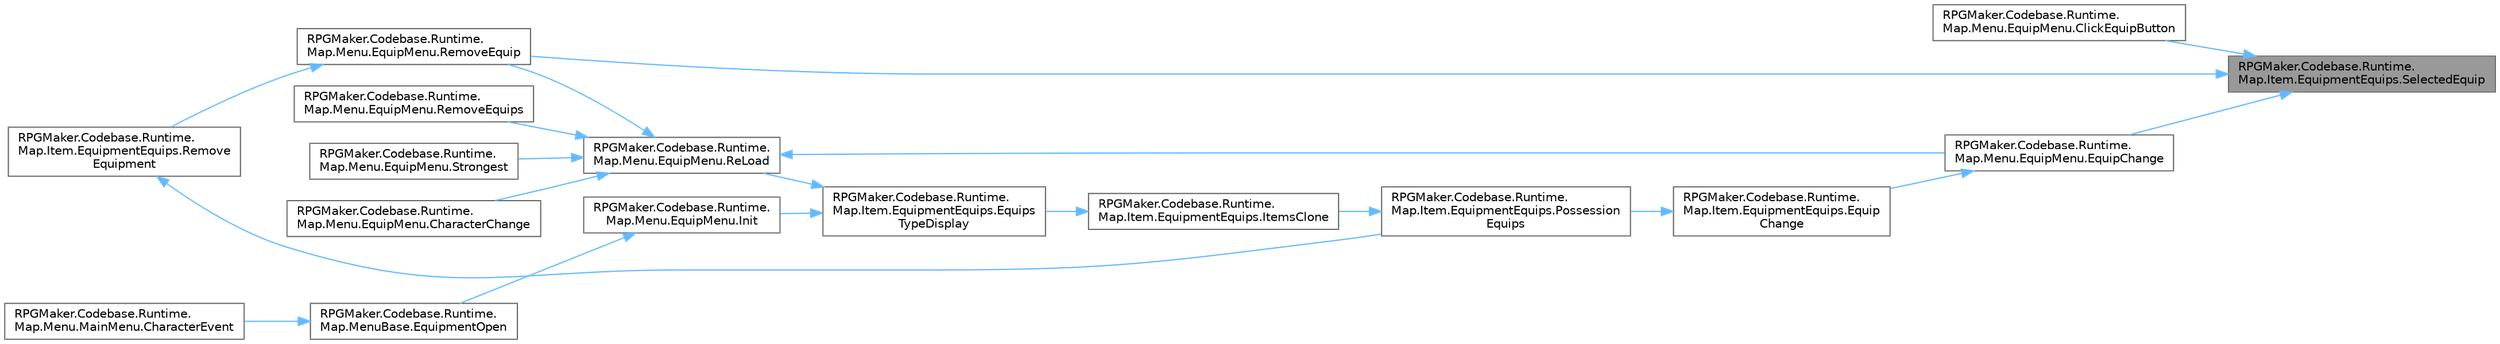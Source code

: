 digraph "RPGMaker.Codebase.Runtime.Map.Item.EquipmentEquips.SelectedEquip"
{
 // LATEX_PDF_SIZE
  bgcolor="transparent";
  edge [fontname=Helvetica,fontsize=10,labelfontname=Helvetica,labelfontsize=10];
  node [fontname=Helvetica,fontsize=10,shape=box,height=0.2,width=0.4];
  rankdir="RL";
  Node1 [id="Node000001",label="RPGMaker.Codebase.Runtime.\lMap.Item.EquipmentEquips.SelectedEquip",height=0.2,width=0.4,color="gray40", fillcolor="grey60", style="filled", fontcolor="black",tooltip="装備選択"];
  Node1 -> Node2 [id="edge1_Node000001_Node000002",dir="back",color="steelblue1",style="solid",tooltip=" "];
  Node2 [id="Node000002",label="RPGMaker.Codebase.Runtime.\lMap.Menu.EquipMenu.ClickEquipButton",height=0.2,width=0.4,color="grey40", fillcolor="white", style="filled",URL="$db/d72/class_r_p_g_maker_1_1_codebase_1_1_runtime_1_1_map_1_1_menu_1_1_equip_menu.html#a972f90d45a743dc2386cb230c7afb384",tooltip="装備ボタンのクリック処理"];
  Node1 -> Node3 [id="edge2_Node000001_Node000003",dir="back",color="steelblue1",style="solid",tooltip=" "];
  Node3 [id="Node000003",label="RPGMaker.Codebase.Runtime.\lMap.Menu.EquipMenu.EquipChange",height=0.2,width=0.4,color="grey40", fillcolor="white", style="filled",URL="$db/d72/class_r_p_g_maker_1_1_codebase_1_1_runtime_1_1_map_1_1_menu_1_1_equip_menu.html#a28ca0fb58be7f01d4505c023c580d8d1",tooltip="装備変更"];
  Node3 -> Node4 [id="edge3_Node000003_Node000004",dir="back",color="steelblue1",style="solid",tooltip=" "];
  Node4 [id="Node000004",label="RPGMaker.Codebase.Runtime.\lMap.Item.EquipmentEquips.Equip\lChange",height=0.2,width=0.4,color="grey40", fillcolor="white", style="filled",URL="$d3/ddf/class_r_p_g_maker_1_1_codebase_1_1_runtime_1_1_map_1_1_item_1_1_equipment_equips.html#ac80e7e31cf0994440a1ae885e8c83c5c",tooltip="武器防具装備の変更時処理"];
  Node4 -> Node5 [id="edge4_Node000004_Node000005",dir="back",color="steelblue1",style="solid",tooltip=" "];
  Node5 [id="Node000005",label="RPGMaker.Codebase.Runtime.\lMap.Item.EquipmentEquips.Possession\lEquips",height=0.2,width=0.4,color="grey40", fillcolor="white", style="filled",URL="$d3/ddf/class_r_p_g_maker_1_1_codebase_1_1_runtime_1_1_map_1_1_item_1_1_equipment_equips.html#a7ba5c66d13f89cb510ce104d40fb776d",tooltip="武器防具変更時にアイテムの一覧を表示する"];
  Node5 -> Node6 [id="edge5_Node000005_Node000006",dir="back",color="steelblue1",style="solid",tooltip=" "];
  Node6 [id="Node000006",label="RPGMaker.Codebase.Runtime.\lMap.Item.EquipmentEquips.ItemsClone",height=0.2,width=0.4,color="grey40", fillcolor="white", style="filled",URL="$d3/ddf/class_r_p_g_maker_1_1_codebase_1_1_runtime_1_1_map_1_1_item_1_1_equipment_equips.html#a459969da5338449c0b9cb4707286cde0",tooltip="現在装備中のアイテム表示"];
  Node6 -> Node7 [id="edge6_Node000006_Node000007",dir="back",color="steelblue1",style="solid",tooltip=" "];
  Node7 [id="Node000007",label="RPGMaker.Codebase.Runtime.\lMap.Item.EquipmentEquips.Equips\lTypeDisplay",height=0.2,width=0.4,color="grey40", fillcolor="white", style="filled",URL="$d3/ddf/class_r_p_g_maker_1_1_codebase_1_1_runtime_1_1_map_1_1_item_1_1_equipment_equips.html#a638dfea65930eb34c5aa1f3e1d424a0f",tooltip="現在の装備を表示"];
  Node7 -> Node8 [id="edge7_Node000007_Node000008",dir="back",color="steelblue1",style="solid",tooltip=" "];
  Node8 [id="Node000008",label="RPGMaker.Codebase.Runtime.\lMap.Menu.EquipMenu.Init",height=0.2,width=0.4,color="grey40", fillcolor="white", style="filled",URL="$db/d72/class_r_p_g_maker_1_1_codebase_1_1_runtime_1_1_map_1_1_menu_1_1_equip_menu.html#abafec292411542be0ec17c1983f32855",tooltip="初期化処理"];
  Node8 -> Node9 [id="edge8_Node000008_Node000009",dir="back",color="steelblue1",style="solid",tooltip=" "];
  Node9 [id="Node000009",label="RPGMaker.Codebase.Runtime.\lMap.MenuBase.EquipmentOpen",height=0.2,width=0.4,color="grey40", fillcolor="white", style="filled",URL="$d4/d87/class_r_p_g_maker_1_1_codebase_1_1_runtime_1_1_map_1_1_menu_base.html#af70a37f135e339e952803ae2c4fa4c0b",tooltip="装備を表示する"];
  Node9 -> Node10 [id="edge9_Node000009_Node000010",dir="back",color="steelblue1",style="solid",tooltip=" "];
  Node10 [id="Node000010",label="RPGMaker.Codebase.Runtime.\lMap.Menu.MainMenu.CharacterEvent",height=0.2,width=0.4,color="grey40", fillcolor="white", style="filled",URL="$d7/d96/class_r_p_g_maker_1_1_codebase_1_1_runtime_1_1_map_1_1_menu_1_1_main_menu.html#a23668f035a31371017a48d24d7d4d1fa",tooltip="アクター選択時処理"];
  Node7 -> Node11 [id="edge10_Node000007_Node000011",dir="back",color="steelblue1",style="solid",tooltip=" "];
  Node11 [id="Node000011",label="RPGMaker.Codebase.Runtime.\lMap.Menu.EquipMenu.ReLoad",height=0.2,width=0.4,color="grey40", fillcolor="white", style="filled",URL="$db/d72/class_r_p_g_maker_1_1_codebase_1_1_runtime_1_1_map_1_1_menu_1_1_equip_menu.html#a2426869f9fc5546c2bfdab246c83b018",tooltip="画面のリロードを行う"];
  Node11 -> Node12 [id="edge11_Node000011_Node000012",dir="back",color="steelblue1",style="solid",tooltip=" "];
  Node12 [id="Node000012",label="RPGMaker.Codebase.Runtime.\lMap.Menu.EquipMenu.CharacterChange",height=0.2,width=0.4,color="grey40", fillcolor="white", style="filled",URL="$db/d72/class_r_p_g_maker_1_1_codebase_1_1_runtime_1_1_map_1_1_menu_1_1_equip_menu.html#a9443e12abd3bcc13ec6b0a3c602a775b",tooltip="キャラクターIDの制御"];
  Node11 -> Node3 [id="edge12_Node000011_Node000003",dir="back",color="steelblue1",style="solid",tooltip=" "];
  Node11 -> Node13 [id="edge13_Node000011_Node000013",dir="back",color="steelblue1",style="solid",tooltip=" "];
  Node13 [id="Node000013",label="RPGMaker.Codebase.Runtime.\lMap.Menu.EquipMenu.RemoveEquip",height=0.2,width=0.4,color="grey40", fillcolor="white", style="filled",URL="$db/d72/class_r_p_g_maker_1_1_codebase_1_1_runtime_1_1_map_1_1_menu_1_1_equip_menu.html#a60a3cf7662efdace6a2d3dbf2906165d",tooltip="装備品を外す"];
  Node13 -> Node14 [id="edge14_Node000013_Node000014",dir="back",color="steelblue1",style="solid",tooltip=" "];
  Node14 [id="Node000014",label="RPGMaker.Codebase.Runtime.\lMap.Item.EquipmentEquips.Remove\lEquipment",height=0.2,width=0.4,color="grey40", fillcolor="white", style="filled",URL="$d3/ddf/class_r_p_g_maker_1_1_codebase_1_1_runtime_1_1_map_1_1_item_1_1_equipment_equips.html#a468c425af734456bd7a335289387609a",tooltip="装備を外す"];
  Node14 -> Node5 [id="edge15_Node000014_Node000005",dir="back",color="steelblue1",style="solid",tooltip=" "];
  Node11 -> Node15 [id="edge16_Node000011_Node000015",dir="back",color="steelblue1",style="solid",tooltip=" "];
  Node15 [id="Node000015",label="RPGMaker.Codebase.Runtime.\lMap.Menu.EquipMenu.RemoveEquips",height=0.2,width=0.4,color="grey40", fillcolor="white", style="filled",URL="$db/d72/class_r_p_g_maker_1_1_codebase_1_1_runtime_1_1_map_1_1_menu_1_1_equip_menu.html#a1af657e98fe9fcfb28784f294951d947",tooltip="装備品を全て外す"];
  Node11 -> Node16 [id="edge17_Node000011_Node000016",dir="back",color="steelblue1",style="solid",tooltip=" "];
  Node16 [id="Node000016",label="RPGMaker.Codebase.Runtime.\lMap.Menu.EquipMenu.Strongest",height=0.2,width=0.4,color="grey40", fillcolor="white", style="filled",URL="$db/d72/class_r_p_g_maker_1_1_codebase_1_1_runtime_1_1_map_1_1_menu_1_1_equip_menu.html#a344f1df56f52ea435eafb06d98205e1c",tooltip="最強装備を行う"];
  Node1 -> Node13 [id="edge18_Node000001_Node000013",dir="back",color="steelblue1",style="solid",tooltip=" "];
}

